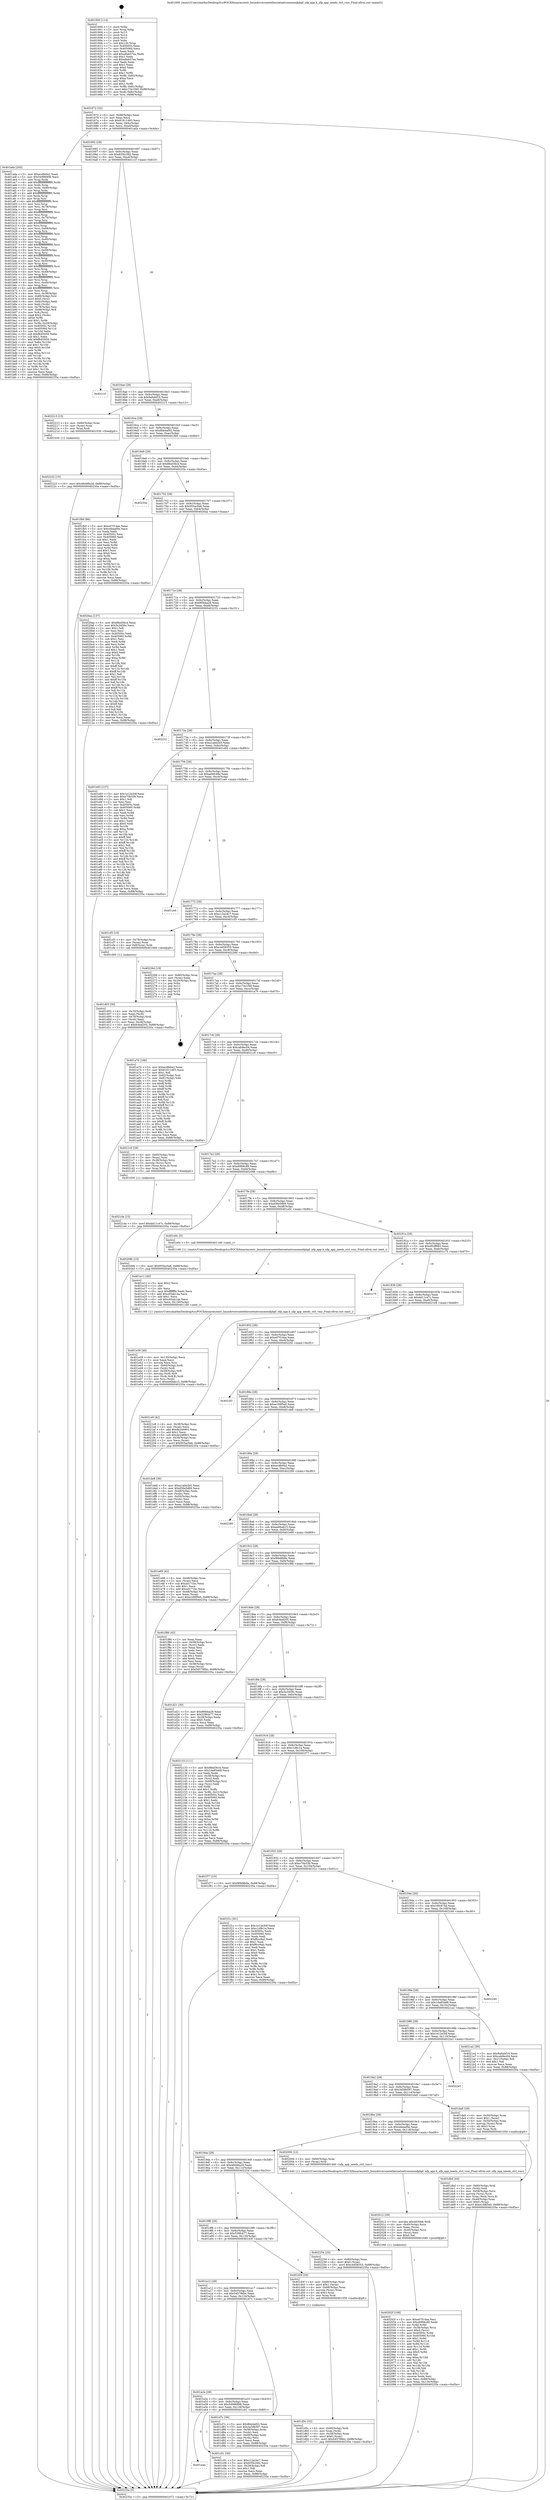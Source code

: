 digraph "0x401600" {
  label = "0x401600 (/mnt/c/Users/mathe/Desktop/tcc/POCII/binaries/extr_linuxdriversnetethernetnetronomenfpbpf..nfp_app.h_nfp_app_needs_ctrl_vnic_Final-ollvm.out::main(0))"
  labelloc = "t"
  node[shape=record]

  Entry [label="",width=0.3,height=0.3,shape=circle,fillcolor=black,style=filled]
  "0x401672" [label="{
     0x401672 [32]\l
     | [instrs]\l
     &nbsp;&nbsp;0x401672 \<+6\>: mov -0x88(%rbp),%eax\l
     &nbsp;&nbsp;0x401678 \<+2\>: mov %eax,%ecx\l
     &nbsp;&nbsp;0x40167a \<+6\>: sub $0x81611493,%ecx\l
     &nbsp;&nbsp;0x401680 \<+6\>: mov %eax,-0x9c(%rbp)\l
     &nbsp;&nbsp;0x401686 \<+6\>: mov %ecx,-0xa0(%rbp)\l
     &nbsp;&nbsp;0x40168c \<+6\>: je 0000000000401ada \<main+0x4da\>\l
  }"]
  "0x401ada" [label="{
     0x401ada [295]\l
     | [instrs]\l
     &nbsp;&nbsp;0x401ada \<+5\>: mov $0xecdfe0a2,%eax\l
     &nbsp;&nbsp;0x401adf \<+5\>: mov $0x54996906,%ecx\l
     &nbsp;&nbsp;0x401ae4 \<+3\>: mov %rsp,%rdx\l
     &nbsp;&nbsp;0x401ae7 \<+4\>: add $0xfffffffffffffff0,%rdx\l
     &nbsp;&nbsp;0x401aeb \<+3\>: mov %rdx,%rsp\l
     &nbsp;&nbsp;0x401aee \<+4\>: mov %rdx,-0x80(%rbp)\l
     &nbsp;&nbsp;0x401af2 \<+3\>: mov %rsp,%rdx\l
     &nbsp;&nbsp;0x401af5 \<+4\>: add $0xfffffffffffffff0,%rdx\l
     &nbsp;&nbsp;0x401af9 \<+3\>: mov %rdx,%rsp\l
     &nbsp;&nbsp;0x401afc \<+3\>: mov %rsp,%rsi\l
     &nbsp;&nbsp;0x401aff \<+4\>: add $0xfffffffffffffff0,%rsi\l
     &nbsp;&nbsp;0x401b03 \<+3\>: mov %rsi,%rsp\l
     &nbsp;&nbsp;0x401b06 \<+4\>: mov %rsi,-0x78(%rbp)\l
     &nbsp;&nbsp;0x401b0a \<+3\>: mov %rsp,%rsi\l
     &nbsp;&nbsp;0x401b0d \<+4\>: add $0xfffffffffffffff0,%rsi\l
     &nbsp;&nbsp;0x401b11 \<+3\>: mov %rsi,%rsp\l
     &nbsp;&nbsp;0x401b14 \<+4\>: mov %rsi,-0x70(%rbp)\l
     &nbsp;&nbsp;0x401b18 \<+3\>: mov %rsp,%rsi\l
     &nbsp;&nbsp;0x401b1b \<+4\>: add $0xfffffffffffffff0,%rsi\l
     &nbsp;&nbsp;0x401b1f \<+3\>: mov %rsi,%rsp\l
     &nbsp;&nbsp;0x401b22 \<+4\>: mov %rsi,-0x68(%rbp)\l
     &nbsp;&nbsp;0x401b26 \<+3\>: mov %rsp,%rsi\l
     &nbsp;&nbsp;0x401b29 \<+4\>: add $0xfffffffffffffff0,%rsi\l
     &nbsp;&nbsp;0x401b2d \<+3\>: mov %rsi,%rsp\l
     &nbsp;&nbsp;0x401b30 \<+4\>: mov %rsi,-0x60(%rbp)\l
     &nbsp;&nbsp;0x401b34 \<+3\>: mov %rsp,%rsi\l
     &nbsp;&nbsp;0x401b37 \<+4\>: add $0xfffffffffffffff0,%rsi\l
     &nbsp;&nbsp;0x401b3b \<+3\>: mov %rsi,%rsp\l
     &nbsp;&nbsp;0x401b3e \<+4\>: mov %rsi,-0x58(%rbp)\l
     &nbsp;&nbsp;0x401b42 \<+3\>: mov %rsp,%rsi\l
     &nbsp;&nbsp;0x401b45 \<+4\>: add $0xfffffffffffffff0,%rsi\l
     &nbsp;&nbsp;0x401b49 \<+3\>: mov %rsi,%rsp\l
     &nbsp;&nbsp;0x401b4c \<+4\>: mov %rsi,-0x50(%rbp)\l
     &nbsp;&nbsp;0x401b50 \<+3\>: mov %rsp,%rsi\l
     &nbsp;&nbsp;0x401b53 \<+4\>: add $0xfffffffffffffff0,%rsi\l
     &nbsp;&nbsp;0x401b57 \<+3\>: mov %rsi,%rsp\l
     &nbsp;&nbsp;0x401b5a \<+4\>: mov %rsi,-0x48(%rbp)\l
     &nbsp;&nbsp;0x401b5e \<+3\>: mov %rsp,%rsi\l
     &nbsp;&nbsp;0x401b61 \<+4\>: add $0xfffffffffffffff0,%rsi\l
     &nbsp;&nbsp;0x401b65 \<+3\>: mov %rsi,%rsp\l
     &nbsp;&nbsp;0x401b68 \<+4\>: mov %rsi,-0x40(%rbp)\l
     &nbsp;&nbsp;0x401b6c \<+3\>: mov %rsp,%rsi\l
     &nbsp;&nbsp;0x401b6f \<+4\>: add $0xfffffffffffffff0,%rsi\l
     &nbsp;&nbsp;0x401b73 \<+3\>: mov %rsi,%rsp\l
     &nbsp;&nbsp;0x401b76 \<+4\>: mov %rsi,-0x38(%rbp)\l
     &nbsp;&nbsp;0x401b7a \<+4\>: mov -0x80(%rbp),%rsi\l
     &nbsp;&nbsp;0x401b7e \<+6\>: movl $0x0,(%rsi)\l
     &nbsp;&nbsp;0x401b84 \<+6\>: mov -0x8c(%rbp),%edi\l
     &nbsp;&nbsp;0x401b8a \<+2\>: mov %edi,(%rdx)\l
     &nbsp;&nbsp;0x401b8c \<+4\>: mov -0x78(%rbp),%rsi\l
     &nbsp;&nbsp;0x401b90 \<+7\>: mov -0x98(%rbp),%r8\l
     &nbsp;&nbsp;0x401b97 \<+3\>: mov %r8,(%rsi)\l
     &nbsp;&nbsp;0x401b9a \<+3\>: cmpl $0x2,(%rdx)\l
     &nbsp;&nbsp;0x401b9d \<+4\>: setne %r9b\l
     &nbsp;&nbsp;0x401ba1 \<+4\>: and $0x1,%r9b\l
     &nbsp;&nbsp;0x401ba5 \<+4\>: mov %r9b,-0x29(%rbp)\l
     &nbsp;&nbsp;0x401ba9 \<+8\>: mov 0x40505c,%r10d\l
     &nbsp;&nbsp;0x401bb1 \<+8\>: mov 0x405060,%r11d\l
     &nbsp;&nbsp;0x401bb9 \<+3\>: mov %r10d,%ebx\l
     &nbsp;&nbsp;0x401bbc \<+6\>: sub $0xffc83050,%ebx\l
     &nbsp;&nbsp;0x401bc2 \<+3\>: sub $0x1,%ebx\l
     &nbsp;&nbsp;0x401bc5 \<+6\>: add $0xffc83050,%ebx\l
     &nbsp;&nbsp;0x401bcb \<+4\>: imul %ebx,%r10d\l
     &nbsp;&nbsp;0x401bcf \<+4\>: and $0x1,%r10d\l
     &nbsp;&nbsp;0x401bd3 \<+4\>: cmp $0x0,%r10d\l
     &nbsp;&nbsp;0x401bd7 \<+4\>: sete %r9b\l
     &nbsp;&nbsp;0x401bdb \<+4\>: cmp $0xa,%r11d\l
     &nbsp;&nbsp;0x401bdf \<+4\>: setl %r14b\l
     &nbsp;&nbsp;0x401be3 \<+3\>: mov %r9b,%r15b\l
     &nbsp;&nbsp;0x401be6 \<+3\>: and %r14b,%r15b\l
     &nbsp;&nbsp;0x401be9 \<+3\>: xor %r14b,%r9b\l
     &nbsp;&nbsp;0x401bec \<+3\>: or %r9b,%r15b\l
     &nbsp;&nbsp;0x401bef \<+4\>: test $0x1,%r15b\l
     &nbsp;&nbsp;0x401bf3 \<+3\>: cmovne %ecx,%eax\l
     &nbsp;&nbsp;0x401bf6 \<+6\>: mov %eax,-0x88(%rbp)\l
     &nbsp;&nbsp;0x401bfc \<+5\>: jmp 000000000040235a \<main+0xd5a\>\l
  }"]
  "0x401692" [label="{
     0x401692 [28]\l
     | [instrs]\l
     &nbsp;&nbsp;0x401692 \<+5\>: jmp 0000000000401697 \<main+0x97\>\l
     &nbsp;&nbsp;0x401697 \<+6\>: mov -0x9c(%rbp),%eax\l
     &nbsp;&nbsp;0x40169d \<+5\>: sub $0x835b1fd2,%eax\l
     &nbsp;&nbsp;0x4016a2 \<+6\>: mov %eax,-0xa4(%rbp)\l
     &nbsp;&nbsp;0x4016a8 \<+6\>: je 0000000000401c1f \<main+0x61f\>\l
  }"]
  Exit [label="",width=0.3,height=0.3,shape=circle,fillcolor=black,style=filled,peripheries=2]
  "0x401c1f" [label="{
     0x401c1f\l
  }", style=dashed]
  "0x4016ae" [label="{
     0x4016ae [28]\l
     | [instrs]\l
     &nbsp;&nbsp;0x4016ae \<+5\>: jmp 00000000004016b3 \<main+0xb3\>\l
     &nbsp;&nbsp;0x4016b3 \<+6\>: mov -0x9c(%rbp),%eax\l
     &nbsp;&nbsp;0x4016b9 \<+5\>: sub $0x8a6abf19,%eax\l
     &nbsp;&nbsp;0x4016be \<+6\>: mov %eax,-0xa8(%rbp)\l
     &nbsp;&nbsp;0x4016c4 \<+6\>: je 0000000000402213 \<main+0xc13\>\l
  }"]
  "0x402222" [label="{
     0x402222 [15]\l
     | [instrs]\l
     &nbsp;&nbsp;0x402222 \<+10\>: movl $0x46d46a2d,-0x88(%rbp)\l
     &nbsp;&nbsp;0x40222c \<+5\>: jmp 000000000040235a \<main+0xd5a\>\l
  }"]
  "0x402213" [label="{
     0x402213 [15]\l
     | [instrs]\l
     &nbsp;&nbsp;0x402213 \<+4\>: mov -0x60(%rbp),%rax\l
     &nbsp;&nbsp;0x402217 \<+3\>: mov (%rax),%rax\l
     &nbsp;&nbsp;0x40221a \<+3\>: mov %rax,%rdi\l
     &nbsp;&nbsp;0x40221d \<+5\>: call 0000000000401030 \<free@plt\>\l
     | [calls]\l
     &nbsp;&nbsp;0x401030 \{1\} (unknown)\l
  }"]
  "0x4016ca" [label="{
     0x4016ca [28]\l
     | [instrs]\l
     &nbsp;&nbsp;0x4016ca \<+5\>: jmp 00000000004016cf \<main+0xcf\>\l
     &nbsp;&nbsp;0x4016cf \<+6\>: mov -0x9c(%rbp),%eax\l
     &nbsp;&nbsp;0x4016d5 \<+5\>: sub $0x8bb4af42,%eax\l
     &nbsp;&nbsp;0x4016da \<+6\>: mov %eax,-0xac(%rbp)\l
     &nbsp;&nbsp;0x4016e0 \<+6\>: je 0000000000401fb0 \<main+0x9b0\>\l
  }"]
  "0x4021da" [label="{
     0x4021da [15]\l
     | [instrs]\l
     &nbsp;&nbsp;0x4021da \<+10\>: movl $0xdd11c47c,-0x88(%rbp)\l
     &nbsp;&nbsp;0x4021e4 \<+5\>: jmp 000000000040235a \<main+0xd5a\>\l
  }"]
  "0x401fb0" [label="{
     0x401fb0 [86]\l
     | [instrs]\l
     &nbsp;&nbsp;0x401fb0 \<+5\>: mov $0xe07f14aa,%eax\l
     &nbsp;&nbsp;0x401fb5 \<+5\>: mov $0x44baaf0e,%ecx\l
     &nbsp;&nbsp;0x401fba \<+2\>: xor %edx,%edx\l
     &nbsp;&nbsp;0x401fbc \<+7\>: mov 0x40505c,%esi\l
     &nbsp;&nbsp;0x401fc3 \<+7\>: mov 0x405060,%edi\l
     &nbsp;&nbsp;0x401fca \<+3\>: sub $0x1,%edx\l
     &nbsp;&nbsp;0x401fcd \<+3\>: mov %esi,%r8d\l
     &nbsp;&nbsp;0x401fd0 \<+3\>: add %edx,%r8d\l
     &nbsp;&nbsp;0x401fd3 \<+4\>: imul %r8d,%esi\l
     &nbsp;&nbsp;0x401fd7 \<+3\>: and $0x1,%esi\l
     &nbsp;&nbsp;0x401fda \<+3\>: cmp $0x0,%esi\l
     &nbsp;&nbsp;0x401fdd \<+4\>: sete %r9b\l
     &nbsp;&nbsp;0x401fe1 \<+3\>: cmp $0xa,%edi\l
     &nbsp;&nbsp;0x401fe4 \<+4\>: setl %r10b\l
     &nbsp;&nbsp;0x401fe8 \<+3\>: mov %r9b,%r11b\l
     &nbsp;&nbsp;0x401feb \<+3\>: and %r10b,%r11b\l
     &nbsp;&nbsp;0x401fee \<+3\>: xor %r10b,%r9b\l
     &nbsp;&nbsp;0x401ff1 \<+3\>: or %r9b,%r11b\l
     &nbsp;&nbsp;0x401ff4 \<+4\>: test $0x1,%r11b\l
     &nbsp;&nbsp;0x401ff8 \<+3\>: cmovne %ecx,%eax\l
     &nbsp;&nbsp;0x401ffb \<+6\>: mov %eax,-0x88(%rbp)\l
     &nbsp;&nbsp;0x402001 \<+5\>: jmp 000000000040235a \<main+0xd5a\>\l
  }"]
  "0x4016e6" [label="{
     0x4016e6 [28]\l
     | [instrs]\l
     &nbsp;&nbsp;0x4016e6 \<+5\>: jmp 00000000004016eb \<main+0xeb\>\l
     &nbsp;&nbsp;0x4016eb \<+6\>: mov -0x9c(%rbp),%eax\l
     &nbsp;&nbsp;0x4016f1 \<+5\>: sub $0x8fed36c4,%eax\l
     &nbsp;&nbsp;0x4016f6 \<+6\>: mov %eax,-0xb0(%rbp)\l
     &nbsp;&nbsp;0x4016fc \<+6\>: je 000000000040233a \<main+0xd3a\>\l
  }"]
  "0x40202f" [label="{
     0x40202f [108]\l
     | [instrs]\l
     &nbsp;&nbsp;0x40202f \<+5\>: mov $0xe07f14aa,%esi\l
     &nbsp;&nbsp;0x402034 \<+5\>: mov $0xd0f08c89,%edx\l
     &nbsp;&nbsp;0x402039 \<+3\>: xor %r8d,%r8d\l
     &nbsp;&nbsp;0x40203c \<+4\>: mov -0x38(%rbp),%rcx\l
     &nbsp;&nbsp;0x402040 \<+6\>: movl $0x0,(%rcx)\l
     &nbsp;&nbsp;0x402046 \<+8\>: mov 0x40505c,%r9d\l
     &nbsp;&nbsp;0x40204e \<+8\>: mov 0x405060,%r10d\l
     &nbsp;&nbsp;0x402056 \<+4\>: sub $0x1,%r8d\l
     &nbsp;&nbsp;0x40205a \<+3\>: mov %r9d,%r11d\l
     &nbsp;&nbsp;0x40205d \<+3\>: add %r8d,%r11d\l
     &nbsp;&nbsp;0x402060 \<+4\>: imul %r11d,%r9d\l
     &nbsp;&nbsp;0x402064 \<+4\>: and $0x1,%r9d\l
     &nbsp;&nbsp;0x402068 \<+4\>: cmp $0x0,%r9d\l
     &nbsp;&nbsp;0x40206c \<+3\>: sete %bl\l
     &nbsp;&nbsp;0x40206f \<+4\>: cmp $0xa,%r10d\l
     &nbsp;&nbsp;0x402073 \<+4\>: setl %r14b\l
     &nbsp;&nbsp;0x402077 \<+3\>: mov %bl,%r15b\l
     &nbsp;&nbsp;0x40207a \<+3\>: and %r14b,%r15b\l
     &nbsp;&nbsp;0x40207d \<+3\>: xor %r14b,%bl\l
     &nbsp;&nbsp;0x402080 \<+3\>: or %bl,%r15b\l
     &nbsp;&nbsp;0x402083 \<+4\>: test $0x1,%r15b\l
     &nbsp;&nbsp;0x402087 \<+3\>: cmovne %edx,%esi\l
     &nbsp;&nbsp;0x40208a \<+6\>: mov %esi,-0x88(%rbp)\l
     &nbsp;&nbsp;0x402090 \<+6\>: mov %eax,-0x134(%rbp)\l
     &nbsp;&nbsp;0x402096 \<+5\>: jmp 000000000040235a \<main+0xd5a\>\l
  }"]
  "0x40233a" [label="{
     0x40233a\l
  }", style=dashed]
  "0x401702" [label="{
     0x401702 [28]\l
     | [instrs]\l
     &nbsp;&nbsp;0x401702 \<+5\>: jmp 0000000000401707 \<main+0x107\>\l
     &nbsp;&nbsp;0x401707 \<+6\>: mov -0x9c(%rbp),%eax\l
     &nbsp;&nbsp;0x40170d \<+5\>: sub $0x955ac0a6,%eax\l
     &nbsp;&nbsp;0x401712 \<+6\>: mov %eax,-0xb4(%rbp)\l
     &nbsp;&nbsp;0x401718 \<+6\>: je 00000000004020aa \<main+0xaaa\>\l
  }"]
  "0x402012" [label="{
     0x402012 [29]\l
     | [instrs]\l
     &nbsp;&nbsp;0x402012 \<+10\>: movabs $0x4030b6,%rdi\l
     &nbsp;&nbsp;0x40201c \<+4\>: mov -0x40(%rbp),%rcx\l
     &nbsp;&nbsp;0x402020 \<+2\>: mov %eax,(%rcx)\l
     &nbsp;&nbsp;0x402022 \<+4\>: mov -0x40(%rbp),%rcx\l
     &nbsp;&nbsp;0x402026 \<+2\>: mov (%rcx),%esi\l
     &nbsp;&nbsp;0x402028 \<+2\>: mov $0x0,%al\l
     &nbsp;&nbsp;0x40202a \<+5\>: call 0000000000401040 \<printf@plt\>\l
     | [calls]\l
     &nbsp;&nbsp;0x401040 \{1\} (unknown)\l
  }"]
  "0x4020aa" [label="{
     0x4020aa [137]\l
     | [instrs]\l
     &nbsp;&nbsp;0x4020aa \<+5\>: mov $0x8fed36c4,%eax\l
     &nbsp;&nbsp;0x4020af \<+5\>: mov $0x5a3459c,%ecx\l
     &nbsp;&nbsp;0x4020b4 \<+2\>: mov $0x1,%dl\l
     &nbsp;&nbsp;0x4020b6 \<+2\>: xor %esi,%esi\l
     &nbsp;&nbsp;0x4020b8 \<+7\>: mov 0x40505c,%edi\l
     &nbsp;&nbsp;0x4020bf \<+8\>: mov 0x405060,%r8d\l
     &nbsp;&nbsp;0x4020c7 \<+3\>: sub $0x1,%esi\l
     &nbsp;&nbsp;0x4020ca \<+3\>: mov %edi,%r9d\l
     &nbsp;&nbsp;0x4020cd \<+3\>: add %esi,%r9d\l
     &nbsp;&nbsp;0x4020d0 \<+4\>: imul %r9d,%edi\l
     &nbsp;&nbsp;0x4020d4 \<+3\>: and $0x1,%edi\l
     &nbsp;&nbsp;0x4020d7 \<+3\>: cmp $0x0,%edi\l
     &nbsp;&nbsp;0x4020da \<+4\>: sete %r10b\l
     &nbsp;&nbsp;0x4020de \<+4\>: cmp $0xa,%r8d\l
     &nbsp;&nbsp;0x4020e2 \<+4\>: setl %r11b\l
     &nbsp;&nbsp;0x4020e6 \<+3\>: mov %r10b,%bl\l
     &nbsp;&nbsp;0x4020e9 \<+3\>: xor $0xff,%bl\l
     &nbsp;&nbsp;0x4020ec \<+3\>: mov %r11b,%r14b\l
     &nbsp;&nbsp;0x4020ef \<+4\>: xor $0xff,%r14b\l
     &nbsp;&nbsp;0x4020f3 \<+3\>: xor $0x1,%dl\l
     &nbsp;&nbsp;0x4020f6 \<+3\>: mov %bl,%r15b\l
     &nbsp;&nbsp;0x4020f9 \<+4\>: and $0xff,%r15b\l
     &nbsp;&nbsp;0x4020fd \<+3\>: and %dl,%r10b\l
     &nbsp;&nbsp;0x402100 \<+3\>: mov %r14b,%r12b\l
     &nbsp;&nbsp;0x402103 \<+4\>: and $0xff,%r12b\l
     &nbsp;&nbsp;0x402107 \<+3\>: and %dl,%r11b\l
     &nbsp;&nbsp;0x40210a \<+3\>: or %r10b,%r15b\l
     &nbsp;&nbsp;0x40210d \<+3\>: or %r11b,%r12b\l
     &nbsp;&nbsp;0x402110 \<+3\>: xor %r12b,%r15b\l
     &nbsp;&nbsp;0x402113 \<+3\>: or %r14b,%bl\l
     &nbsp;&nbsp;0x402116 \<+3\>: xor $0xff,%bl\l
     &nbsp;&nbsp;0x402119 \<+3\>: or $0x1,%dl\l
     &nbsp;&nbsp;0x40211c \<+2\>: and %dl,%bl\l
     &nbsp;&nbsp;0x40211e \<+3\>: or %bl,%r15b\l
     &nbsp;&nbsp;0x402121 \<+4\>: test $0x1,%r15b\l
     &nbsp;&nbsp;0x402125 \<+3\>: cmovne %ecx,%eax\l
     &nbsp;&nbsp;0x402128 \<+6\>: mov %eax,-0x88(%rbp)\l
     &nbsp;&nbsp;0x40212e \<+5\>: jmp 000000000040235a \<main+0xd5a\>\l
  }"]
  "0x40171e" [label="{
     0x40171e [28]\l
     | [instrs]\l
     &nbsp;&nbsp;0x40171e \<+5\>: jmp 0000000000401723 \<main+0x123\>\l
     &nbsp;&nbsp;0x401723 \<+6\>: mov -0x9c(%rbp),%eax\l
     &nbsp;&nbsp;0x401729 \<+5\>: sub $0x9f0bba28,%eax\l
     &nbsp;&nbsp;0x40172e \<+6\>: mov %eax,-0xb8(%rbp)\l
     &nbsp;&nbsp;0x401734 \<+6\>: je 0000000000402231 \<main+0xc31\>\l
  }"]
  "0x401e39" [label="{
     0x401e39 [48]\l
     | [instrs]\l
     &nbsp;&nbsp;0x401e39 \<+6\>: mov -0x130(%rbp),%ecx\l
     &nbsp;&nbsp;0x401e3f \<+3\>: imul %eax,%ecx\l
     &nbsp;&nbsp;0x401e42 \<+3\>: movslq %ecx,%rsi\l
     &nbsp;&nbsp;0x401e45 \<+4\>: mov -0x60(%rbp),%rdi\l
     &nbsp;&nbsp;0x401e49 \<+3\>: mov (%rdi),%rdi\l
     &nbsp;&nbsp;0x401e4c \<+4\>: mov -0x58(%rbp),%r8\l
     &nbsp;&nbsp;0x401e50 \<+3\>: movslq (%r8),%r8\l
     &nbsp;&nbsp;0x401e53 \<+4\>: mov (%rdi,%r8,8),%rdi\l
     &nbsp;&nbsp;0x401e57 \<+3\>: mov %rsi,(%rdi)\l
     &nbsp;&nbsp;0x401e5a \<+10\>: movl $0xee6bab15,-0x88(%rbp)\l
     &nbsp;&nbsp;0x401e64 \<+5\>: jmp 000000000040235a \<main+0xd5a\>\l
  }"]
  "0x402231" [label="{
     0x402231\l
  }", style=dashed]
  "0x40173a" [label="{
     0x40173a [28]\l
     | [instrs]\l
     &nbsp;&nbsp;0x40173a \<+5\>: jmp 000000000040173f \<main+0x13f\>\l
     &nbsp;&nbsp;0x40173f \<+6\>: mov -0x9c(%rbp),%eax\l
     &nbsp;&nbsp;0x401745 \<+5\>: sub $0xa1abb2b5,%eax\l
     &nbsp;&nbsp;0x40174a \<+6\>: mov %eax,-0xbc(%rbp)\l
     &nbsp;&nbsp;0x401750 \<+6\>: je 0000000000401e93 \<main+0x893\>\l
  }"]
  "0x401e11" [label="{
     0x401e11 [40]\l
     | [instrs]\l
     &nbsp;&nbsp;0x401e11 \<+5\>: mov $0x2,%ecx\l
     &nbsp;&nbsp;0x401e16 \<+1\>: cltd\l
     &nbsp;&nbsp;0x401e17 \<+2\>: idiv %ecx\l
     &nbsp;&nbsp;0x401e19 \<+6\>: imul $0xfffffffe,%edx,%ecx\l
     &nbsp;&nbsp;0x401e1f \<+6\>: add $0xc65ab14a,%ecx\l
     &nbsp;&nbsp;0x401e25 \<+3\>: add $0x1,%ecx\l
     &nbsp;&nbsp;0x401e28 \<+6\>: sub $0xc65ab14a,%ecx\l
     &nbsp;&nbsp;0x401e2e \<+6\>: mov %ecx,-0x130(%rbp)\l
     &nbsp;&nbsp;0x401e34 \<+5\>: call 0000000000401160 \<next_i\>\l
     | [calls]\l
     &nbsp;&nbsp;0x401160 \{1\} (/mnt/c/Users/mathe/Desktop/tcc/POCII/binaries/extr_linuxdriversnetethernetnetronomenfpbpf..nfp_app.h_nfp_app_needs_ctrl_vnic_Final-ollvm.out::next_i)\l
  }"]
  "0x401e93" [label="{
     0x401e93 [137]\l
     | [instrs]\l
     &nbsp;&nbsp;0x401e93 \<+5\>: mov $0x1e12e30f,%eax\l
     &nbsp;&nbsp;0x401e98 \<+5\>: mov $0xe70b33b,%ecx\l
     &nbsp;&nbsp;0x401e9d \<+2\>: mov $0x1,%dl\l
     &nbsp;&nbsp;0x401e9f \<+2\>: xor %esi,%esi\l
     &nbsp;&nbsp;0x401ea1 \<+7\>: mov 0x40505c,%edi\l
     &nbsp;&nbsp;0x401ea8 \<+8\>: mov 0x405060,%r8d\l
     &nbsp;&nbsp;0x401eb0 \<+3\>: sub $0x1,%esi\l
     &nbsp;&nbsp;0x401eb3 \<+3\>: mov %edi,%r9d\l
     &nbsp;&nbsp;0x401eb6 \<+3\>: add %esi,%r9d\l
     &nbsp;&nbsp;0x401eb9 \<+4\>: imul %r9d,%edi\l
     &nbsp;&nbsp;0x401ebd \<+3\>: and $0x1,%edi\l
     &nbsp;&nbsp;0x401ec0 \<+3\>: cmp $0x0,%edi\l
     &nbsp;&nbsp;0x401ec3 \<+4\>: sete %r10b\l
     &nbsp;&nbsp;0x401ec7 \<+4\>: cmp $0xa,%r8d\l
     &nbsp;&nbsp;0x401ecb \<+4\>: setl %r11b\l
     &nbsp;&nbsp;0x401ecf \<+3\>: mov %r10b,%bl\l
     &nbsp;&nbsp;0x401ed2 \<+3\>: xor $0xff,%bl\l
     &nbsp;&nbsp;0x401ed5 \<+3\>: mov %r11b,%r14b\l
     &nbsp;&nbsp;0x401ed8 \<+4\>: xor $0xff,%r14b\l
     &nbsp;&nbsp;0x401edc \<+3\>: xor $0x1,%dl\l
     &nbsp;&nbsp;0x401edf \<+3\>: mov %bl,%r15b\l
     &nbsp;&nbsp;0x401ee2 \<+4\>: and $0xff,%r15b\l
     &nbsp;&nbsp;0x401ee6 \<+3\>: and %dl,%r10b\l
     &nbsp;&nbsp;0x401ee9 \<+3\>: mov %r14b,%r12b\l
     &nbsp;&nbsp;0x401eec \<+4\>: and $0xff,%r12b\l
     &nbsp;&nbsp;0x401ef0 \<+3\>: and %dl,%r11b\l
     &nbsp;&nbsp;0x401ef3 \<+3\>: or %r10b,%r15b\l
     &nbsp;&nbsp;0x401ef6 \<+3\>: or %r11b,%r12b\l
     &nbsp;&nbsp;0x401ef9 \<+3\>: xor %r12b,%r15b\l
     &nbsp;&nbsp;0x401efc \<+3\>: or %r14b,%bl\l
     &nbsp;&nbsp;0x401eff \<+3\>: xor $0xff,%bl\l
     &nbsp;&nbsp;0x401f02 \<+3\>: or $0x1,%dl\l
     &nbsp;&nbsp;0x401f05 \<+2\>: and %dl,%bl\l
     &nbsp;&nbsp;0x401f07 \<+3\>: or %bl,%r15b\l
     &nbsp;&nbsp;0x401f0a \<+4\>: test $0x1,%r15b\l
     &nbsp;&nbsp;0x401f0e \<+3\>: cmovne %ecx,%eax\l
     &nbsp;&nbsp;0x401f11 \<+6\>: mov %eax,-0x88(%rbp)\l
     &nbsp;&nbsp;0x401f17 \<+5\>: jmp 000000000040235a \<main+0xd5a\>\l
  }"]
  "0x401756" [label="{
     0x401756 [28]\l
     | [instrs]\l
     &nbsp;&nbsp;0x401756 \<+5\>: jmp 000000000040175b \<main+0x15b\>\l
     &nbsp;&nbsp;0x40175b \<+6\>: mov -0x9c(%rbp),%eax\l
     &nbsp;&nbsp;0x401761 \<+5\>: sub $0xad4fc48e,%eax\l
     &nbsp;&nbsp;0x401766 \<+6\>: mov %eax,-0xc0(%rbp)\l
     &nbsp;&nbsp;0x40176c \<+6\>: je 0000000000401ce4 \<main+0x6e4\>\l
  }"]
  "0x401dbd" [label="{
     0x401dbd [43]\l
     | [instrs]\l
     &nbsp;&nbsp;0x401dbd \<+4\>: mov -0x60(%rbp),%rdi\l
     &nbsp;&nbsp;0x401dc1 \<+3\>: mov (%rdi),%rdi\l
     &nbsp;&nbsp;0x401dc4 \<+4\>: mov -0x58(%rbp),%rcx\l
     &nbsp;&nbsp;0x401dc8 \<+3\>: movslq (%rcx),%rcx\l
     &nbsp;&nbsp;0x401dcb \<+4\>: mov %rax,(%rdi,%rcx,8)\l
     &nbsp;&nbsp;0x401dcf \<+4\>: mov -0x48(%rbp),%rax\l
     &nbsp;&nbsp;0x401dd3 \<+6\>: movl $0x0,(%rax)\l
     &nbsp;&nbsp;0x401dd9 \<+10\>: movl $0xe168f5e0,-0x88(%rbp)\l
     &nbsp;&nbsp;0x401de3 \<+5\>: jmp 000000000040235a \<main+0xd5a\>\l
  }"]
  "0x401ce4" [label="{
     0x401ce4\l
  }", style=dashed]
  "0x401772" [label="{
     0x401772 [28]\l
     | [instrs]\l
     &nbsp;&nbsp;0x401772 \<+5\>: jmp 0000000000401777 \<main+0x177\>\l
     &nbsp;&nbsp;0x401777 \<+6\>: mov -0x9c(%rbp),%eax\l
     &nbsp;&nbsp;0x40177d \<+5\>: sub $0xc12a24c7,%eax\l
     &nbsp;&nbsp;0x401782 \<+6\>: mov %eax,-0xc4(%rbp)\l
     &nbsp;&nbsp;0x401788 \<+6\>: je 0000000000401cf3 \<main+0x6f3\>\l
  }"]
  "0x401d5c" [label="{
     0x401d5c [32]\l
     | [instrs]\l
     &nbsp;&nbsp;0x401d5c \<+4\>: mov -0x60(%rbp),%rdi\l
     &nbsp;&nbsp;0x401d60 \<+3\>: mov %rax,(%rdi)\l
     &nbsp;&nbsp;0x401d63 \<+4\>: mov -0x58(%rbp),%rax\l
     &nbsp;&nbsp;0x401d67 \<+6\>: movl $0x0,(%rax)\l
     &nbsp;&nbsp;0x401d6d \<+10\>: movl $0x545796bc,-0x88(%rbp)\l
     &nbsp;&nbsp;0x401d77 \<+5\>: jmp 000000000040235a \<main+0xd5a\>\l
  }"]
  "0x401cf3" [label="{
     0x401cf3 [16]\l
     | [instrs]\l
     &nbsp;&nbsp;0x401cf3 \<+4\>: mov -0x78(%rbp),%rax\l
     &nbsp;&nbsp;0x401cf7 \<+3\>: mov (%rax),%rax\l
     &nbsp;&nbsp;0x401cfa \<+4\>: mov 0x8(%rax),%rdi\l
     &nbsp;&nbsp;0x401cfe \<+5\>: call 0000000000401060 \<atoi@plt\>\l
     | [calls]\l
     &nbsp;&nbsp;0x401060 \{1\} (unknown)\l
  }"]
  "0x40178e" [label="{
     0x40178e [28]\l
     | [instrs]\l
     &nbsp;&nbsp;0x40178e \<+5\>: jmp 0000000000401793 \<main+0x193\>\l
     &nbsp;&nbsp;0x401793 \<+6\>: mov -0x9c(%rbp),%eax\l
     &nbsp;&nbsp;0x401799 \<+5\>: sub $0xc4d58355,%eax\l
     &nbsp;&nbsp;0x40179e \<+6\>: mov %eax,-0xc8(%rbp)\l
     &nbsp;&nbsp;0x4017a4 \<+6\>: je 000000000040226d \<main+0xc6d\>\l
  }"]
  "0x401d03" [label="{
     0x401d03 [30]\l
     | [instrs]\l
     &nbsp;&nbsp;0x401d03 \<+4\>: mov -0x70(%rbp),%rdi\l
     &nbsp;&nbsp;0x401d07 \<+2\>: mov %eax,(%rdi)\l
     &nbsp;&nbsp;0x401d09 \<+4\>: mov -0x70(%rbp),%rdi\l
     &nbsp;&nbsp;0x401d0d \<+2\>: mov (%rdi),%eax\l
     &nbsp;&nbsp;0x401d0f \<+3\>: mov %eax,-0x28(%rbp)\l
     &nbsp;&nbsp;0x401d12 \<+10\>: movl $0xfc4ed205,-0x88(%rbp)\l
     &nbsp;&nbsp;0x401d1c \<+5\>: jmp 000000000040235a \<main+0xd5a\>\l
  }"]
  "0x40226d" [label="{
     0x40226d [19]\l
     | [instrs]\l
     &nbsp;&nbsp;0x40226d \<+4\>: mov -0x80(%rbp),%rax\l
     &nbsp;&nbsp;0x402271 \<+2\>: mov (%rax),%eax\l
     &nbsp;&nbsp;0x402273 \<+4\>: lea -0x20(%rbp),%rsp\l
     &nbsp;&nbsp;0x402277 \<+1\>: pop %rbx\l
     &nbsp;&nbsp;0x402278 \<+2\>: pop %r12\l
     &nbsp;&nbsp;0x40227a \<+2\>: pop %r14\l
     &nbsp;&nbsp;0x40227c \<+2\>: pop %r15\l
     &nbsp;&nbsp;0x40227e \<+1\>: pop %rbp\l
     &nbsp;&nbsp;0x40227f \<+1\>: ret\l
  }"]
  "0x4017aa" [label="{
     0x4017aa [28]\l
     | [instrs]\l
     &nbsp;&nbsp;0x4017aa \<+5\>: jmp 00000000004017af \<main+0x1af\>\l
     &nbsp;&nbsp;0x4017af \<+6\>: mov -0x9c(%rbp),%eax\l
     &nbsp;&nbsp;0x4017b5 \<+5\>: sub $0xc73e1f49,%eax\l
     &nbsp;&nbsp;0x4017ba \<+6\>: mov %eax,-0xcc(%rbp)\l
     &nbsp;&nbsp;0x4017c0 \<+6\>: je 0000000000401a70 \<main+0x470\>\l
  }"]
  "0x401a4a" [label="{
     0x401a4a\l
  }", style=dashed]
  "0x401a70" [label="{
     0x401a70 [106]\l
     | [instrs]\l
     &nbsp;&nbsp;0x401a70 \<+5\>: mov $0xecdfe0a2,%eax\l
     &nbsp;&nbsp;0x401a75 \<+5\>: mov $0x81611493,%ecx\l
     &nbsp;&nbsp;0x401a7a \<+2\>: mov $0x1,%dl\l
     &nbsp;&nbsp;0x401a7c \<+7\>: mov -0x82(%rbp),%sil\l
     &nbsp;&nbsp;0x401a83 \<+7\>: mov -0x81(%rbp),%dil\l
     &nbsp;&nbsp;0x401a8a \<+3\>: mov %sil,%r8b\l
     &nbsp;&nbsp;0x401a8d \<+4\>: xor $0xff,%r8b\l
     &nbsp;&nbsp;0x401a91 \<+3\>: mov %dil,%r9b\l
     &nbsp;&nbsp;0x401a94 \<+4\>: xor $0xff,%r9b\l
     &nbsp;&nbsp;0x401a98 \<+3\>: xor $0x1,%dl\l
     &nbsp;&nbsp;0x401a9b \<+3\>: mov %r8b,%r10b\l
     &nbsp;&nbsp;0x401a9e \<+4\>: and $0xff,%r10b\l
     &nbsp;&nbsp;0x401aa2 \<+3\>: and %dl,%sil\l
     &nbsp;&nbsp;0x401aa5 \<+3\>: mov %r9b,%r11b\l
     &nbsp;&nbsp;0x401aa8 \<+4\>: and $0xff,%r11b\l
     &nbsp;&nbsp;0x401aac \<+3\>: and %dl,%dil\l
     &nbsp;&nbsp;0x401aaf \<+3\>: or %sil,%r10b\l
     &nbsp;&nbsp;0x401ab2 \<+3\>: or %dil,%r11b\l
     &nbsp;&nbsp;0x401ab5 \<+3\>: xor %r11b,%r10b\l
     &nbsp;&nbsp;0x401ab8 \<+3\>: or %r9b,%r8b\l
     &nbsp;&nbsp;0x401abb \<+4\>: xor $0xff,%r8b\l
     &nbsp;&nbsp;0x401abf \<+3\>: or $0x1,%dl\l
     &nbsp;&nbsp;0x401ac2 \<+3\>: and %dl,%r8b\l
     &nbsp;&nbsp;0x401ac5 \<+3\>: or %r8b,%r10b\l
     &nbsp;&nbsp;0x401ac8 \<+4\>: test $0x1,%r10b\l
     &nbsp;&nbsp;0x401acc \<+3\>: cmovne %ecx,%eax\l
     &nbsp;&nbsp;0x401acf \<+6\>: mov %eax,-0x88(%rbp)\l
     &nbsp;&nbsp;0x401ad5 \<+5\>: jmp 000000000040235a \<main+0xd5a\>\l
  }"]
  "0x4017c6" [label="{
     0x4017c6 [28]\l
     | [instrs]\l
     &nbsp;&nbsp;0x4017c6 \<+5\>: jmp 00000000004017cb \<main+0x1cb\>\l
     &nbsp;&nbsp;0x4017cb \<+6\>: mov -0x9c(%rbp),%eax\l
     &nbsp;&nbsp;0x4017d1 \<+5\>: sub $0xcab9ec04,%eax\l
     &nbsp;&nbsp;0x4017d6 \<+6\>: mov %eax,-0xd0(%rbp)\l
     &nbsp;&nbsp;0x4017dc \<+6\>: je 00000000004021c0 \<main+0xbc0\>\l
  }"]
  "0x40235a" [label="{
     0x40235a [5]\l
     | [instrs]\l
     &nbsp;&nbsp;0x40235a \<+5\>: jmp 0000000000401672 \<main+0x72\>\l
  }"]
  "0x401600" [label="{
     0x401600 [114]\l
     | [instrs]\l
     &nbsp;&nbsp;0x401600 \<+1\>: push %rbp\l
     &nbsp;&nbsp;0x401601 \<+3\>: mov %rsp,%rbp\l
     &nbsp;&nbsp;0x401604 \<+2\>: push %r15\l
     &nbsp;&nbsp;0x401606 \<+2\>: push %r14\l
     &nbsp;&nbsp;0x401608 \<+2\>: push %r12\l
     &nbsp;&nbsp;0x40160a \<+1\>: push %rbx\l
     &nbsp;&nbsp;0x40160b \<+7\>: sub $0x130,%rsp\l
     &nbsp;&nbsp;0x401612 \<+7\>: mov 0x40505c,%eax\l
     &nbsp;&nbsp;0x401619 \<+7\>: mov 0x405060,%ecx\l
     &nbsp;&nbsp;0x401620 \<+2\>: mov %eax,%edx\l
     &nbsp;&nbsp;0x401622 \<+6\>: add $0xa8ab57ea,%edx\l
     &nbsp;&nbsp;0x401628 \<+3\>: sub $0x1,%edx\l
     &nbsp;&nbsp;0x40162b \<+6\>: sub $0xa8ab57ea,%edx\l
     &nbsp;&nbsp;0x401631 \<+3\>: imul %edx,%eax\l
     &nbsp;&nbsp;0x401634 \<+3\>: and $0x1,%eax\l
     &nbsp;&nbsp;0x401637 \<+3\>: cmp $0x0,%eax\l
     &nbsp;&nbsp;0x40163a \<+4\>: sete %r8b\l
     &nbsp;&nbsp;0x40163e \<+4\>: and $0x1,%r8b\l
     &nbsp;&nbsp;0x401642 \<+7\>: mov %r8b,-0x82(%rbp)\l
     &nbsp;&nbsp;0x401649 \<+3\>: cmp $0xa,%ecx\l
     &nbsp;&nbsp;0x40164c \<+4\>: setl %r8b\l
     &nbsp;&nbsp;0x401650 \<+4\>: and $0x1,%r8b\l
     &nbsp;&nbsp;0x401654 \<+7\>: mov %r8b,-0x81(%rbp)\l
     &nbsp;&nbsp;0x40165b \<+10\>: movl $0xc73e1f49,-0x88(%rbp)\l
     &nbsp;&nbsp;0x401665 \<+6\>: mov %edi,-0x8c(%rbp)\l
     &nbsp;&nbsp;0x40166b \<+7\>: mov %rsi,-0x98(%rbp)\l
  }"]
  "0x401c01" [label="{
     0x401c01 [30]\l
     | [instrs]\l
     &nbsp;&nbsp;0x401c01 \<+5\>: mov $0xc12a24c7,%eax\l
     &nbsp;&nbsp;0x401c06 \<+5\>: mov $0x835b1fd2,%ecx\l
     &nbsp;&nbsp;0x401c0b \<+3\>: mov -0x29(%rbp),%dl\l
     &nbsp;&nbsp;0x401c0e \<+3\>: test $0x1,%dl\l
     &nbsp;&nbsp;0x401c11 \<+3\>: cmovne %ecx,%eax\l
     &nbsp;&nbsp;0x401c14 \<+6\>: mov %eax,-0x88(%rbp)\l
     &nbsp;&nbsp;0x401c1a \<+5\>: jmp 000000000040235a \<main+0xd5a\>\l
  }"]
  "0x401a2e" [label="{
     0x401a2e [28]\l
     | [instrs]\l
     &nbsp;&nbsp;0x401a2e \<+5\>: jmp 0000000000401a33 \<main+0x433\>\l
     &nbsp;&nbsp;0x401a33 \<+6\>: mov -0x9c(%rbp),%eax\l
     &nbsp;&nbsp;0x401a39 \<+5\>: sub $0x54996906,%eax\l
     &nbsp;&nbsp;0x401a3e \<+6\>: mov %eax,-0x128(%rbp)\l
     &nbsp;&nbsp;0x401a44 \<+6\>: je 0000000000401c01 \<main+0x601\>\l
  }"]
  "0x4021c0" [label="{
     0x4021c0 [26]\l
     | [instrs]\l
     &nbsp;&nbsp;0x4021c0 \<+4\>: mov -0x60(%rbp),%rax\l
     &nbsp;&nbsp;0x4021c4 \<+3\>: mov (%rax),%rax\l
     &nbsp;&nbsp;0x4021c7 \<+4\>: mov -0x38(%rbp),%rcx\l
     &nbsp;&nbsp;0x4021cb \<+3\>: movslq (%rcx),%rcx\l
     &nbsp;&nbsp;0x4021ce \<+4\>: mov (%rax,%rcx,8),%rax\l
     &nbsp;&nbsp;0x4021d2 \<+3\>: mov %rax,%rdi\l
     &nbsp;&nbsp;0x4021d5 \<+5\>: call 0000000000401030 \<free@plt\>\l
     | [calls]\l
     &nbsp;&nbsp;0x401030 \{1\} (unknown)\l
  }"]
  "0x4017e2" [label="{
     0x4017e2 [28]\l
     | [instrs]\l
     &nbsp;&nbsp;0x4017e2 \<+5\>: jmp 00000000004017e7 \<main+0x1e7\>\l
     &nbsp;&nbsp;0x4017e7 \<+6\>: mov -0x9c(%rbp),%eax\l
     &nbsp;&nbsp;0x4017ed \<+5\>: sub $0xd0f08c89,%eax\l
     &nbsp;&nbsp;0x4017f2 \<+6\>: mov %eax,-0xd4(%rbp)\l
     &nbsp;&nbsp;0x4017f8 \<+6\>: je 000000000040209b \<main+0xa9b\>\l
  }"]
  "0x401d7c" [label="{
     0x401d7c [36]\l
     | [instrs]\l
     &nbsp;&nbsp;0x401d7c \<+5\>: mov $0x8bb4af42,%eax\l
     &nbsp;&nbsp;0x401d81 \<+5\>: mov $0x3a59b597,%ecx\l
     &nbsp;&nbsp;0x401d86 \<+4\>: mov -0x58(%rbp),%rdx\l
     &nbsp;&nbsp;0x401d8a \<+2\>: mov (%rdx),%esi\l
     &nbsp;&nbsp;0x401d8c \<+4\>: mov -0x68(%rbp),%rdx\l
     &nbsp;&nbsp;0x401d90 \<+2\>: cmp (%rdx),%esi\l
     &nbsp;&nbsp;0x401d92 \<+3\>: cmovl %ecx,%eax\l
     &nbsp;&nbsp;0x401d95 \<+6\>: mov %eax,-0x88(%rbp)\l
     &nbsp;&nbsp;0x401d9b \<+5\>: jmp 000000000040235a \<main+0xd5a\>\l
  }"]
  "0x40209b" [label="{
     0x40209b [15]\l
     | [instrs]\l
     &nbsp;&nbsp;0x40209b \<+10\>: movl $0x955ac0a6,-0x88(%rbp)\l
     &nbsp;&nbsp;0x4020a5 \<+5\>: jmp 000000000040235a \<main+0xd5a\>\l
  }"]
  "0x4017fe" [label="{
     0x4017fe [28]\l
     | [instrs]\l
     &nbsp;&nbsp;0x4017fe \<+5\>: jmp 0000000000401803 \<main+0x203\>\l
     &nbsp;&nbsp;0x401803 \<+6\>: mov -0x9c(%rbp),%eax\l
     &nbsp;&nbsp;0x401809 \<+5\>: sub $0xd56e5d69,%eax\l
     &nbsp;&nbsp;0x40180e \<+6\>: mov %eax,-0xd8(%rbp)\l
     &nbsp;&nbsp;0x401814 \<+6\>: je 0000000000401e0c \<main+0x80c\>\l
  }"]
  "0x401a12" [label="{
     0x401a12 [28]\l
     | [instrs]\l
     &nbsp;&nbsp;0x401a12 \<+5\>: jmp 0000000000401a17 \<main+0x417\>\l
     &nbsp;&nbsp;0x401a17 \<+6\>: mov -0x9c(%rbp),%eax\l
     &nbsp;&nbsp;0x401a1d \<+5\>: sub $0x545796bc,%eax\l
     &nbsp;&nbsp;0x401a22 \<+6\>: mov %eax,-0x124(%rbp)\l
     &nbsp;&nbsp;0x401a28 \<+6\>: je 0000000000401d7c \<main+0x77c\>\l
  }"]
  "0x401e0c" [label="{
     0x401e0c [5]\l
     | [instrs]\l
     &nbsp;&nbsp;0x401e0c \<+5\>: call 0000000000401160 \<next_i\>\l
     | [calls]\l
     &nbsp;&nbsp;0x401160 \{1\} (/mnt/c/Users/mathe/Desktop/tcc/POCII/binaries/extr_linuxdriversnetethernetnetronomenfpbpf..nfp_app.h_nfp_app_needs_ctrl_vnic_Final-ollvm.out::next_i)\l
  }"]
  "0x40181a" [label="{
     0x40181a [28]\l
     | [instrs]\l
     &nbsp;&nbsp;0x40181a \<+5\>: jmp 000000000040181f \<main+0x21f\>\l
     &nbsp;&nbsp;0x40181f \<+6\>: mov -0x9c(%rbp),%eax\l
     &nbsp;&nbsp;0x401825 \<+5\>: sub $0xd92ff993,%eax\l
     &nbsp;&nbsp;0x40182a \<+6\>: mov %eax,-0xdc(%rbp)\l
     &nbsp;&nbsp;0x401830 \<+6\>: je 0000000000401c75 \<main+0x675\>\l
  }"]
  "0x401d3f" [label="{
     0x401d3f [29]\l
     | [instrs]\l
     &nbsp;&nbsp;0x401d3f \<+4\>: mov -0x68(%rbp),%rax\l
     &nbsp;&nbsp;0x401d43 \<+6\>: movl $0x1,(%rax)\l
     &nbsp;&nbsp;0x401d49 \<+4\>: mov -0x68(%rbp),%rax\l
     &nbsp;&nbsp;0x401d4d \<+3\>: movslq (%rax),%rax\l
     &nbsp;&nbsp;0x401d50 \<+4\>: shl $0x3,%rax\l
     &nbsp;&nbsp;0x401d54 \<+3\>: mov %rax,%rdi\l
     &nbsp;&nbsp;0x401d57 \<+5\>: call 0000000000401050 \<malloc@plt\>\l
     | [calls]\l
     &nbsp;&nbsp;0x401050 \{1\} (unknown)\l
  }"]
  "0x401c75" [label="{
     0x401c75\l
  }", style=dashed]
  "0x401836" [label="{
     0x401836 [28]\l
     | [instrs]\l
     &nbsp;&nbsp;0x401836 \<+5\>: jmp 000000000040183b \<main+0x23b\>\l
     &nbsp;&nbsp;0x40183b \<+6\>: mov -0x9c(%rbp),%eax\l
     &nbsp;&nbsp;0x401841 \<+5\>: sub $0xdd11c47c,%eax\l
     &nbsp;&nbsp;0x401846 \<+6\>: mov %eax,-0xe0(%rbp)\l
     &nbsp;&nbsp;0x40184c \<+6\>: je 00000000004021e9 \<main+0xbe9\>\l
  }"]
  "0x4019f6" [label="{
     0x4019f6 [28]\l
     | [instrs]\l
     &nbsp;&nbsp;0x4019f6 \<+5\>: jmp 00000000004019fb \<main+0x3fb\>\l
     &nbsp;&nbsp;0x4019fb \<+6\>: mov -0x9c(%rbp),%eax\l
     &nbsp;&nbsp;0x401a01 \<+5\>: sub $0x528fcb77,%eax\l
     &nbsp;&nbsp;0x401a06 \<+6\>: mov %eax,-0x120(%rbp)\l
     &nbsp;&nbsp;0x401a0c \<+6\>: je 0000000000401d3f \<main+0x73f\>\l
  }"]
  "0x4021e9" [label="{
     0x4021e9 [42]\l
     | [instrs]\l
     &nbsp;&nbsp;0x4021e9 \<+4\>: mov -0x38(%rbp),%rax\l
     &nbsp;&nbsp;0x4021ed \<+2\>: mov (%rax),%ecx\l
     &nbsp;&nbsp;0x4021ef \<+6\>: add $0xde246901,%ecx\l
     &nbsp;&nbsp;0x4021f5 \<+3\>: add $0x1,%ecx\l
     &nbsp;&nbsp;0x4021f8 \<+6\>: sub $0xde246901,%ecx\l
     &nbsp;&nbsp;0x4021fe \<+4\>: mov -0x38(%rbp),%rax\l
     &nbsp;&nbsp;0x402202 \<+2\>: mov %ecx,(%rax)\l
     &nbsp;&nbsp;0x402204 \<+10\>: movl $0x955ac0a6,-0x88(%rbp)\l
     &nbsp;&nbsp;0x40220e \<+5\>: jmp 000000000040235a \<main+0xd5a\>\l
  }"]
  "0x401852" [label="{
     0x401852 [28]\l
     | [instrs]\l
     &nbsp;&nbsp;0x401852 \<+5\>: jmp 0000000000401857 \<main+0x257\>\l
     &nbsp;&nbsp;0x401857 \<+6\>: mov -0x9c(%rbp),%eax\l
     &nbsp;&nbsp;0x40185d \<+5\>: sub $0xe07f14aa,%eax\l
     &nbsp;&nbsp;0x401862 \<+6\>: mov %eax,-0xe4(%rbp)\l
     &nbsp;&nbsp;0x401868 \<+6\>: je 00000000004022f2 \<main+0xcf2\>\l
  }"]
  "0x402254" [label="{
     0x402254 [25]\l
     | [instrs]\l
     &nbsp;&nbsp;0x402254 \<+4\>: mov -0x80(%rbp),%rax\l
     &nbsp;&nbsp;0x402258 \<+6\>: movl $0x0,(%rax)\l
     &nbsp;&nbsp;0x40225e \<+10\>: movl $0xc4d58355,-0x88(%rbp)\l
     &nbsp;&nbsp;0x402268 \<+5\>: jmp 000000000040235a \<main+0xd5a\>\l
  }"]
  "0x4022f2" [label="{
     0x4022f2\l
  }", style=dashed]
  "0x40186e" [label="{
     0x40186e [28]\l
     | [instrs]\l
     &nbsp;&nbsp;0x40186e \<+5\>: jmp 0000000000401873 \<main+0x273\>\l
     &nbsp;&nbsp;0x401873 \<+6\>: mov -0x9c(%rbp),%eax\l
     &nbsp;&nbsp;0x401879 \<+5\>: sub $0xe168f5e0,%eax\l
     &nbsp;&nbsp;0x40187e \<+6\>: mov %eax,-0xe8(%rbp)\l
     &nbsp;&nbsp;0x401884 \<+6\>: je 0000000000401de8 \<main+0x7e8\>\l
  }"]
  "0x4019da" [label="{
     0x4019da [28]\l
     | [instrs]\l
     &nbsp;&nbsp;0x4019da \<+5\>: jmp 00000000004019df \<main+0x3df\>\l
     &nbsp;&nbsp;0x4019df \<+6\>: mov -0x9c(%rbp),%eax\l
     &nbsp;&nbsp;0x4019e5 \<+5\>: sub $0x46d46a2d,%eax\l
     &nbsp;&nbsp;0x4019ea \<+6\>: mov %eax,-0x11c(%rbp)\l
     &nbsp;&nbsp;0x4019f0 \<+6\>: je 0000000000402254 \<main+0xc54\>\l
  }"]
  "0x401de8" [label="{
     0x401de8 [36]\l
     | [instrs]\l
     &nbsp;&nbsp;0x401de8 \<+5\>: mov $0xa1abb2b5,%eax\l
     &nbsp;&nbsp;0x401ded \<+5\>: mov $0xd56e5d69,%ecx\l
     &nbsp;&nbsp;0x401df2 \<+4\>: mov -0x48(%rbp),%rdx\l
     &nbsp;&nbsp;0x401df6 \<+2\>: mov (%rdx),%esi\l
     &nbsp;&nbsp;0x401df8 \<+4\>: mov -0x50(%rbp),%rdx\l
     &nbsp;&nbsp;0x401dfc \<+2\>: cmp (%rdx),%esi\l
     &nbsp;&nbsp;0x401dfe \<+3\>: cmovl %ecx,%eax\l
     &nbsp;&nbsp;0x401e01 \<+6\>: mov %eax,-0x88(%rbp)\l
     &nbsp;&nbsp;0x401e07 \<+5\>: jmp 000000000040235a \<main+0xd5a\>\l
  }"]
  "0x40188a" [label="{
     0x40188a [28]\l
     | [instrs]\l
     &nbsp;&nbsp;0x40188a \<+5\>: jmp 000000000040188f \<main+0x28f\>\l
     &nbsp;&nbsp;0x40188f \<+6\>: mov -0x9c(%rbp),%eax\l
     &nbsp;&nbsp;0x401895 \<+5\>: sub $0xecdfe0a2,%eax\l
     &nbsp;&nbsp;0x40189a \<+6\>: mov %eax,-0xec(%rbp)\l
     &nbsp;&nbsp;0x4018a0 \<+6\>: je 0000000000402280 \<main+0xc80\>\l
  }"]
  "0x402006" [label="{
     0x402006 [12]\l
     | [instrs]\l
     &nbsp;&nbsp;0x402006 \<+4\>: mov -0x60(%rbp),%rax\l
     &nbsp;&nbsp;0x40200a \<+3\>: mov (%rax),%rdi\l
     &nbsp;&nbsp;0x40200d \<+5\>: call 0000000000401440 \<nfp_app_needs_ctrl_vnic\>\l
     | [calls]\l
     &nbsp;&nbsp;0x401440 \{1\} (/mnt/c/Users/mathe/Desktop/tcc/POCII/binaries/extr_linuxdriversnetethernetnetronomenfpbpf..nfp_app.h_nfp_app_needs_ctrl_vnic_Final-ollvm.out::nfp_app_needs_ctrl_vnic)\l
  }"]
  "0x402280" [label="{
     0x402280\l
  }", style=dashed]
  "0x4018a6" [label="{
     0x4018a6 [28]\l
     | [instrs]\l
     &nbsp;&nbsp;0x4018a6 \<+5\>: jmp 00000000004018ab \<main+0x2ab\>\l
     &nbsp;&nbsp;0x4018ab \<+6\>: mov -0x9c(%rbp),%eax\l
     &nbsp;&nbsp;0x4018b1 \<+5\>: sub $0xee6bab15,%eax\l
     &nbsp;&nbsp;0x4018b6 \<+6\>: mov %eax,-0xf0(%rbp)\l
     &nbsp;&nbsp;0x4018bc \<+6\>: je 0000000000401e69 \<main+0x869\>\l
  }"]
  "0x4019be" [label="{
     0x4019be [28]\l
     | [instrs]\l
     &nbsp;&nbsp;0x4019be \<+5\>: jmp 00000000004019c3 \<main+0x3c3\>\l
     &nbsp;&nbsp;0x4019c3 \<+6\>: mov -0x9c(%rbp),%eax\l
     &nbsp;&nbsp;0x4019c9 \<+5\>: sub $0x44baaf0e,%eax\l
     &nbsp;&nbsp;0x4019ce \<+6\>: mov %eax,-0x118(%rbp)\l
     &nbsp;&nbsp;0x4019d4 \<+6\>: je 0000000000402006 \<main+0xa06\>\l
  }"]
  "0x401e69" [label="{
     0x401e69 [42]\l
     | [instrs]\l
     &nbsp;&nbsp;0x401e69 \<+4\>: mov -0x48(%rbp),%rax\l
     &nbsp;&nbsp;0x401e6d \<+2\>: mov (%rax),%ecx\l
     &nbsp;&nbsp;0x401e6f \<+6\>: sub $0xad171bc,%ecx\l
     &nbsp;&nbsp;0x401e75 \<+3\>: add $0x1,%ecx\l
     &nbsp;&nbsp;0x401e78 \<+6\>: add $0xad171bc,%ecx\l
     &nbsp;&nbsp;0x401e7e \<+4\>: mov -0x48(%rbp),%rax\l
     &nbsp;&nbsp;0x401e82 \<+2\>: mov %ecx,(%rax)\l
     &nbsp;&nbsp;0x401e84 \<+10\>: movl $0xe168f5e0,-0x88(%rbp)\l
     &nbsp;&nbsp;0x401e8e \<+5\>: jmp 000000000040235a \<main+0xd5a\>\l
  }"]
  "0x4018c2" [label="{
     0x4018c2 [28]\l
     | [instrs]\l
     &nbsp;&nbsp;0x4018c2 \<+5\>: jmp 00000000004018c7 \<main+0x2c7\>\l
     &nbsp;&nbsp;0x4018c7 \<+6\>: mov -0x9c(%rbp),%eax\l
     &nbsp;&nbsp;0x4018cd \<+5\>: sub $0xf89d8b8e,%eax\l
     &nbsp;&nbsp;0x4018d2 \<+6\>: mov %eax,-0xf4(%rbp)\l
     &nbsp;&nbsp;0x4018d8 \<+6\>: je 0000000000401f86 \<main+0x986\>\l
  }"]
  "0x401da0" [label="{
     0x401da0 [29]\l
     | [instrs]\l
     &nbsp;&nbsp;0x401da0 \<+4\>: mov -0x50(%rbp),%rax\l
     &nbsp;&nbsp;0x401da4 \<+6\>: movl $0x1,(%rax)\l
     &nbsp;&nbsp;0x401daa \<+4\>: mov -0x50(%rbp),%rax\l
     &nbsp;&nbsp;0x401dae \<+3\>: movslq (%rax),%rax\l
     &nbsp;&nbsp;0x401db1 \<+4\>: shl $0x3,%rax\l
     &nbsp;&nbsp;0x401db5 \<+3\>: mov %rax,%rdi\l
     &nbsp;&nbsp;0x401db8 \<+5\>: call 0000000000401050 \<malloc@plt\>\l
     | [calls]\l
     &nbsp;&nbsp;0x401050 \{1\} (unknown)\l
  }"]
  "0x401f86" [label="{
     0x401f86 [42]\l
     | [instrs]\l
     &nbsp;&nbsp;0x401f86 \<+2\>: xor %eax,%eax\l
     &nbsp;&nbsp;0x401f88 \<+4\>: mov -0x58(%rbp),%rcx\l
     &nbsp;&nbsp;0x401f8c \<+2\>: mov (%rcx),%edx\l
     &nbsp;&nbsp;0x401f8e \<+2\>: mov %eax,%esi\l
     &nbsp;&nbsp;0x401f90 \<+2\>: sub %edx,%esi\l
     &nbsp;&nbsp;0x401f92 \<+2\>: mov %eax,%edx\l
     &nbsp;&nbsp;0x401f94 \<+3\>: sub $0x1,%edx\l
     &nbsp;&nbsp;0x401f97 \<+2\>: add %edx,%esi\l
     &nbsp;&nbsp;0x401f99 \<+2\>: sub %esi,%eax\l
     &nbsp;&nbsp;0x401f9b \<+4\>: mov -0x58(%rbp),%rcx\l
     &nbsp;&nbsp;0x401f9f \<+2\>: mov %eax,(%rcx)\l
     &nbsp;&nbsp;0x401fa1 \<+10\>: movl $0x545796bc,-0x88(%rbp)\l
     &nbsp;&nbsp;0x401fab \<+5\>: jmp 000000000040235a \<main+0xd5a\>\l
  }"]
  "0x4018de" [label="{
     0x4018de [28]\l
     | [instrs]\l
     &nbsp;&nbsp;0x4018de \<+5\>: jmp 00000000004018e3 \<main+0x2e3\>\l
     &nbsp;&nbsp;0x4018e3 \<+6\>: mov -0x9c(%rbp),%eax\l
     &nbsp;&nbsp;0x4018e9 \<+5\>: sub $0xfc4ed205,%eax\l
     &nbsp;&nbsp;0x4018ee \<+6\>: mov %eax,-0xf8(%rbp)\l
     &nbsp;&nbsp;0x4018f4 \<+6\>: je 0000000000401d21 \<main+0x721\>\l
  }"]
  "0x4019a2" [label="{
     0x4019a2 [28]\l
     | [instrs]\l
     &nbsp;&nbsp;0x4019a2 \<+5\>: jmp 00000000004019a7 \<main+0x3a7\>\l
     &nbsp;&nbsp;0x4019a7 \<+6\>: mov -0x9c(%rbp),%eax\l
     &nbsp;&nbsp;0x4019ad \<+5\>: sub $0x3a59b597,%eax\l
     &nbsp;&nbsp;0x4019b2 \<+6\>: mov %eax,-0x114(%rbp)\l
     &nbsp;&nbsp;0x4019b8 \<+6\>: je 0000000000401da0 \<main+0x7a0\>\l
  }"]
  "0x401d21" [label="{
     0x401d21 [30]\l
     | [instrs]\l
     &nbsp;&nbsp;0x401d21 \<+5\>: mov $0x9f0bba28,%eax\l
     &nbsp;&nbsp;0x401d26 \<+5\>: mov $0x528fcb77,%ecx\l
     &nbsp;&nbsp;0x401d2b \<+3\>: mov -0x28(%rbp),%edx\l
     &nbsp;&nbsp;0x401d2e \<+3\>: cmp $0x0,%edx\l
     &nbsp;&nbsp;0x401d31 \<+3\>: cmove %ecx,%eax\l
     &nbsp;&nbsp;0x401d34 \<+6\>: mov %eax,-0x88(%rbp)\l
     &nbsp;&nbsp;0x401d3a \<+5\>: jmp 000000000040235a \<main+0xd5a\>\l
  }"]
  "0x4018fa" [label="{
     0x4018fa [28]\l
     | [instrs]\l
     &nbsp;&nbsp;0x4018fa \<+5\>: jmp 00000000004018ff \<main+0x2ff\>\l
     &nbsp;&nbsp;0x4018ff \<+6\>: mov -0x9c(%rbp),%eax\l
     &nbsp;&nbsp;0x401905 \<+5\>: sub $0x5a3459c,%eax\l
     &nbsp;&nbsp;0x40190a \<+6\>: mov %eax,-0xfc(%rbp)\l
     &nbsp;&nbsp;0x401910 \<+6\>: je 0000000000402133 \<main+0xb33\>\l
  }"]
  "0x4022e3" [label="{
     0x4022e3\l
  }", style=dashed]
  "0x402133" [label="{
     0x402133 [111]\l
     | [instrs]\l
     &nbsp;&nbsp;0x402133 \<+5\>: mov $0x8fed36c4,%eax\l
     &nbsp;&nbsp;0x402138 \<+5\>: mov $0x1da85a68,%ecx\l
     &nbsp;&nbsp;0x40213d \<+2\>: xor %edx,%edx\l
     &nbsp;&nbsp;0x40213f \<+4\>: mov -0x38(%rbp),%rsi\l
     &nbsp;&nbsp;0x402143 \<+2\>: mov (%rsi),%edi\l
     &nbsp;&nbsp;0x402145 \<+4\>: mov -0x68(%rbp),%rsi\l
     &nbsp;&nbsp;0x402149 \<+2\>: cmp (%rsi),%edi\l
     &nbsp;&nbsp;0x40214b \<+4\>: setl %r8b\l
     &nbsp;&nbsp;0x40214f \<+4\>: and $0x1,%r8b\l
     &nbsp;&nbsp;0x402153 \<+4\>: mov %r8b,-0x21(%rbp)\l
     &nbsp;&nbsp;0x402157 \<+7\>: mov 0x40505c,%edi\l
     &nbsp;&nbsp;0x40215e \<+8\>: mov 0x405060,%r9d\l
     &nbsp;&nbsp;0x402166 \<+3\>: sub $0x1,%edx\l
     &nbsp;&nbsp;0x402169 \<+3\>: mov %edi,%r10d\l
     &nbsp;&nbsp;0x40216c \<+3\>: add %edx,%r10d\l
     &nbsp;&nbsp;0x40216f \<+4\>: imul %r10d,%edi\l
     &nbsp;&nbsp;0x402173 \<+3\>: and $0x1,%edi\l
     &nbsp;&nbsp;0x402176 \<+3\>: cmp $0x0,%edi\l
     &nbsp;&nbsp;0x402179 \<+4\>: sete %r8b\l
     &nbsp;&nbsp;0x40217d \<+4\>: cmp $0xa,%r9d\l
     &nbsp;&nbsp;0x402181 \<+4\>: setl %r11b\l
     &nbsp;&nbsp;0x402185 \<+3\>: mov %r8b,%bl\l
     &nbsp;&nbsp;0x402188 \<+3\>: and %r11b,%bl\l
     &nbsp;&nbsp;0x40218b \<+3\>: xor %r11b,%r8b\l
     &nbsp;&nbsp;0x40218e \<+3\>: or %r8b,%bl\l
     &nbsp;&nbsp;0x402191 \<+3\>: test $0x1,%bl\l
     &nbsp;&nbsp;0x402194 \<+3\>: cmovne %ecx,%eax\l
     &nbsp;&nbsp;0x402197 \<+6\>: mov %eax,-0x88(%rbp)\l
     &nbsp;&nbsp;0x40219d \<+5\>: jmp 000000000040235a \<main+0xd5a\>\l
  }"]
  "0x401916" [label="{
     0x401916 [28]\l
     | [instrs]\l
     &nbsp;&nbsp;0x401916 \<+5\>: jmp 000000000040191b \<main+0x31b\>\l
     &nbsp;&nbsp;0x40191b \<+6\>: mov -0x9c(%rbp),%eax\l
     &nbsp;&nbsp;0x401921 \<+5\>: sub $0xc1d9c1a,%eax\l
     &nbsp;&nbsp;0x401926 \<+6\>: mov %eax,-0x100(%rbp)\l
     &nbsp;&nbsp;0x40192c \<+6\>: je 0000000000401f77 \<main+0x977\>\l
  }"]
  "0x401986" [label="{
     0x401986 [28]\l
     | [instrs]\l
     &nbsp;&nbsp;0x401986 \<+5\>: jmp 000000000040198b \<main+0x38b\>\l
     &nbsp;&nbsp;0x40198b \<+6\>: mov -0x9c(%rbp),%eax\l
     &nbsp;&nbsp;0x401991 \<+5\>: sub $0x1e12e30f,%eax\l
     &nbsp;&nbsp;0x401996 \<+6\>: mov %eax,-0x110(%rbp)\l
     &nbsp;&nbsp;0x40199c \<+6\>: je 00000000004022e3 \<main+0xce3\>\l
  }"]
  "0x401f77" [label="{
     0x401f77 [15]\l
     | [instrs]\l
     &nbsp;&nbsp;0x401f77 \<+10\>: movl $0xf89d8b8e,-0x88(%rbp)\l
     &nbsp;&nbsp;0x401f81 \<+5\>: jmp 000000000040235a \<main+0xd5a\>\l
  }"]
  "0x401932" [label="{
     0x401932 [28]\l
     | [instrs]\l
     &nbsp;&nbsp;0x401932 \<+5\>: jmp 0000000000401937 \<main+0x337\>\l
     &nbsp;&nbsp;0x401937 \<+6\>: mov -0x9c(%rbp),%eax\l
     &nbsp;&nbsp;0x40193d \<+5\>: sub $0xe70b33b,%eax\l
     &nbsp;&nbsp;0x401942 \<+6\>: mov %eax,-0x104(%rbp)\l
     &nbsp;&nbsp;0x401948 \<+6\>: je 0000000000401f1c \<main+0x91c\>\l
  }"]
  "0x4021a2" [label="{
     0x4021a2 [30]\l
     | [instrs]\l
     &nbsp;&nbsp;0x4021a2 \<+5\>: mov $0x8a6abf19,%eax\l
     &nbsp;&nbsp;0x4021a7 \<+5\>: mov $0xcab9ec04,%ecx\l
     &nbsp;&nbsp;0x4021ac \<+3\>: mov -0x21(%rbp),%dl\l
     &nbsp;&nbsp;0x4021af \<+3\>: test $0x1,%dl\l
     &nbsp;&nbsp;0x4021b2 \<+3\>: cmovne %ecx,%eax\l
     &nbsp;&nbsp;0x4021b5 \<+6\>: mov %eax,-0x88(%rbp)\l
     &nbsp;&nbsp;0x4021bb \<+5\>: jmp 000000000040235a \<main+0xd5a\>\l
  }"]
  "0x401f1c" [label="{
     0x401f1c [91]\l
     | [instrs]\l
     &nbsp;&nbsp;0x401f1c \<+5\>: mov $0x1e12e30f,%eax\l
     &nbsp;&nbsp;0x401f21 \<+5\>: mov $0xc1d9c1a,%ecx\l
     &nbsp;&nbsp;0x401f26 \<+7\>: mov 0x40505c,%edx\l
     &nbsp;&nbsp;0x401f2d \<+7\>: mov 0x405060,%esi\l
     &nbsp;&nbsp;0x401f34 \<+2\>: mov %edx,%edi\l
     &nbsp;&nbsp;0x401f36 \<+6\>: add $0xf6cc9a0,%edi\l
     &nbsp;&nbsp;0x401f3c \<+3\>: sub $0x1,%edi\l
     &nbsp;&nbsp;0x401f3f \<+6\>: sub $0xf6cc9a0,%edi\l
     &nbsp;&nbsp;0x401f45 \<+3\>: imul %edi,%edx\l
     &nbsp;&nbsp;0x401f48 \<+3\>: and $0x1,%edx\l
     &nbsp;&nbsp;0x401f4b \<+3\>: cmp $0x0,%edx\l
     &nbsp;&nbsp;0x401f4e \<+4\>: sete %r8b\l
     &nbsp;&nbsp;0x401f52 \<+3\>: cmp $0xa,%esi\l
     &nbsp;&nbsp;0x401f55 \<+4\>: setl %r9b\l
     &nbsp;&nbsp;0x401f59 \<+3\>: mov %r8b,%r10b\l
     &nbsp;&nbsp;0x401f5c \<+3\>: and %r9b,%r10b\l
     &nbsp;&nbsp;0x401f5f \<+3\>: xor %r9b,%r8b\l
     &nbsp;&nbsp;0x401f62 \<+3\>: or %r8b,%r10b\l
     &nbsp;&nbsp;0x401f65 \<+4\>: test $0x1,%r10b\l
     &nbsp;&nbsp;0x401f69 \<+3\>: cmovne %ecx,%eax\l
     &nbsp;&nbsp;0x401f6c \<+6\>: mov %eax,-0x88(%rbp)\l
     &nbsp;&nbsp;0x401f72 \<+5\>: jmp 000000000040235a \<main+0xd5a\>\l
  }"]
  "0x40194e" [label="{
     0x40194e [28]\l
     | [instrs]\l
     &nbsp;&nbsp;0x40194e \<+5\>: jmp 0000000000401953 \<main+0x353\>\l
     &nbsp;&nbsp;0x401953 \<+6\>: mov -0x9c(%rbp),%eax\l
     &nbsp;&nbsp;0x401959 \<+5\>: sub $0x16fc974d,%eax\l
     &nbsp;&nbsp;0x40195e \<+6\>: mov %eax,-0x108(%rbp)\l
     &nbsp;&nbsp;0x401964 \<+6\>: je 0000000000402240 \<main+0xc40\>\l
  }"]
  "0x40196a" [label="{
     0x40196a [28]\l
     | [instrs]\l
     &nbsp;&nbsp;0x40196a \<+5\>: jmp 000000000040196f \<main+0x36f\>\l
     &nbsp;&nbsp;0x40196f \<+6\>: mov -0x9c(%rbp),%eax\l
     &nbsp;&nbsp;0x401975 \<+5\>: sub $0x1da85a68,%eax\l
     &nbsp;&nbsp;0x40197a \<+6\>: mov %eax,-0x10c(%rbp)\l
     &nbsp;&nbsp;0x401980 \<+6\>: je 00000000004021a2 \<main+0xba2\>\l
  }"]
  "0x402240" [label="{
     0x402240\l
  }", style=dashed]
  Entry -> "0x401600" [label=" 1"]
  "0x401672" -> "0x401ada" [label=" 1"]
  "0x401672" -> "0x401692" [label=" 30"]
  "0x40226d" -> Exit [label=" 1"]
  "0x401692" -> "0x401c1f" [label=" 0"]
  "0x401692" -> "0x4016ae" [label=" 30"]
  "0x402254" -> "0x40235a" [label=" 1"]
  "0x4016ae" -> "0x402213" [label=" 1"]
  "0x4016ae" -> "0x4016ca" [label=" 29"]
  "0x402222" -> "0x40235a" [label=" 1"]
  "0x4016ca" -> "0x401fb0" [label=" 1"]
  "0x4016ca" -> "0x4016e6" [label=" 28"]
  "0x402213" -> "0x402222" [label=" 1"]
  "0x4016e6" -> "0x40233a" [label=" 0"]
  "0x4016e6" -> "0x401702" [label=" 28"]
  "0x4021e9" -> "0x40235a" [label=" 1"]
  "0x401702" -> "0x4020aa" [label=" 2"]
  "0x401702" -> "0x40171e" [label=" 26"]
  "0x4021da" -> "0x40235a" [label=" 1"]
  "0x40171e" -> "0x402231" [label=" 0"]
  "0x40171e" -> "0x40173a" [label=" 26"]
  "0x4021c0" -> "0x4021da" [label=" 1"]
  "0x40173a" -> "0x401e93" [label=" 1"]
  "0x40173a" -> "0x401756" [label=" 25"]
  "0x4021a2" -> "0x40235a" [label=" 2"]
  "0x401756" -> "0x401ce4" [label=" 0"]
  "0x401756" -> "0x401772" [label=" 25"]
  "0x402133" -> "0x40235a" [label=" 2"]
  "0x401772" -> "0x401cf3" [label=" 1"]
  "0x401772" -> "0x40178e" [label=" 24"]
  "0x4020aa" -> "0x40235a" [label=" 2"]
  "0x40178e" -> "0x40226d" [label=" 1"]
  "0x40178e" -> "0x4017aa" [label=" 23"]
  "0x40209b" -> "0x40235a" [label=" 1"]
  "0x4017aa" -> "0x401a70" [label=" 1"]
  "0x4017aa" -> "0x4017c6" [label=" 22"]
  "0x401a70" -> "0x40235a" [label=" 1"]
  "0x401600" -> "0x401672" [label=" 1"]
  "0x40235a" -> "0x401672" [label=" 30"]
  "0x40202f" -> "0x40235a" [label=" 1"]
  "0x401ada" -> "0x40235a" [label=" 1"]
  "0x402012" -> "0x40202f" [label=" 1"]
  "0x4017c6" -> "0x4021c0" [label=" 1"]
  "0x4017c6" -> "0x4017e2" [label=" 21"]
  "0x401fb0" -> "0x40235a" [label=" 1"]
  "0x4017e2" -> "0x40209b" [label=" 1"]
  "0x4017e2" -> "0x4017fe" [label=" 20"]
  "0x401f86" -> "0x40235a" [label=" 1"]
  "0x4017fe" -> "0x401e0c" [label=" 1"]
  "0x4017fe" -> "0x40181a" [label=" 19"]
  "0x401f1c" -> "0x40235a" [label=" 1"]
  "0x40181a" -> "0x401c75" [label=" 0"]
  "0x40181a" -> "0x401836" [label=" 19"]
  "0x401e93" -> "0x40235a" [label=" 1"]
  "0x401836" -> "0x4021e9" [label=" 1"]
  "0x401836" -> "0x401852" [label=" 18"]
  "0x401e39" -> "0x40235a" [label=" 1"]
  "0x401852" -> "0x4022f2" [label=" 0"]
  "0x401852" -> "0x40186e" [label=" 18"]
  "0x401e11" -> "0x401e39" [label=" 1"]
  "0x40186e" -> "0x401de8" [label=" 2"]
  "0x40186e" -> "0x40188a" [label=" 16"]
  "0x401de8" -> "0x40235a" [label=" 2"]
  "0x40188a" -> "0x402280" [label=" 0"]
  "0x40188a" -> "0x4018a6" [label=" 16"]
  "0x401dbd" -> "0x40235a" [label=" 1"]
  "0x4018a6" -> "0x401e69" [label=" 1"]
  "0x4018a6" -> "0x4018c2" [label=" 15"]
  "0x401d7c" -> "0x40235a" [label=" 2"]
  "0x4018c2" -> "0x401f86" [label=" 1"]
  "0x4018c2" -> "0x4018de" [label=" 14"]
  "0x401d5c" -> "0x40235a" [label=" 1"]
  "0x4018de" -> "0x401d21" [label=" 1"]
  "0x4018de" -> "0x4018fa" [label=" 13"]
  "0x401d21" -> "0x40235a" [label=" 1"]
  "0x4018fa" -> "0x402133" [label=" 2"]
  "0x4018fa" -> "0x401916" [label=" 11"]
  "0x401d03" -> "0x40235a" [label=" 1"]
  "0x401916" -> "0x401f77" [label=" 1"]
  "0x401916" -> "0x401932" [label=" 10"]
  "0x401c01" -> "0x40235a" [label=" 1"]
  "0x401932" -> "0x401f1c" [label=" 1"]
  "0x401932" -> "0x40194e" [label=" 9"]
  "0x401a2e" -> "0x401a4a" [label=" 0"]
  "0x40194e" -> "0x402240" [label=" 0"]
  "0x40194e" -> "0x40196a" [label=" 9"]
  "0x401a2e" -> "0x401c01" [label=" 1"]
  "0x40196a" -> "0x4021a2" [label=" 2"]
  "0x40196a" -> "0x401986" [label=" 7"]
  "0x401cf3" -> "0x401d03" [label=" 1"]
  "0x401986" -> "0x4022e3" [label=" 0"]
  "0x401986" -> "0x4019a2" [label=" 7"]
  "0x401d3f" -> "0x401d5c" [label=" 1"]
  "0x4019a2" -> "0x401da0" [label=" 1"]
  "0x4019a2" -> "0x4019be" [label=" 6"]
  "0x401da0" -> "0x401dbd" [label=" 1"]
  "0x4019be" -> "0x402006" [label=" 1"]
  "0x4019be" -> "0x4019da" [label=" 5"]
  "0x401e0c" -> "0x401e11" [label=" 1"]
  "0x4019da" -> "0x402254" [label=" 1"]
  "0x4019da" -> "0x4019f6" [label=" 4"]
  "0x401e69" -> "0x40235a" [label=" 1"]
  "0x4019f6" -> "0x401d3f" [label=" 1"]
  "0x4019f6" -> "0x401a12" [label=" 3"]
  "0x401f77" -> "0x40235a" [label=" 1"]
  "0x401a12" -> "0x401d7c" [label=" 2"]
  "0x401a12" -> "0x401a2e" [label=" 1"]
  "0x402006" -> "0x402012" [label=" 1"]
}
